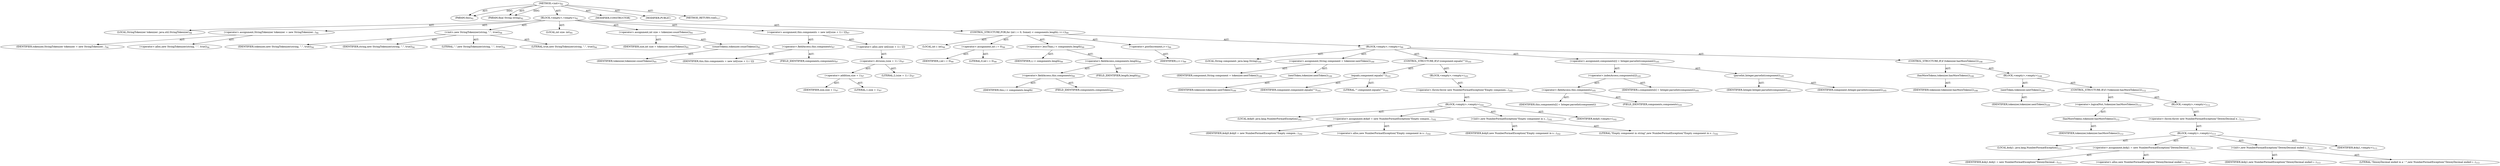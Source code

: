 digraph "&lt;init&gt;" {  
"111669149697" [label = <(METHOD,&lt;init&gt;)<SUB>92</SUB>> ]
"115964116996" [label = <(PARAM,this)<SUB>92</SUB>> ]
"115964116997" [label = <(PARAM,final String string)<SUB>92</SUB>> ]
"25769803778" [label = <(BLOCK,&lt;empty&gt;,&lt;empty&gt;)<SUB>92</SUB>> ]
"94489280513" [label = <(LOCAL,StringTokenizer tokenizer: java.util.StringTokenizer)<SUB>94</SUB>> ]
"30064771084" [label = <(&lt;operator&gt;.assignment,StringTokenizer tokenizer = new StringTokenizer...)<SUB>94</SUB>> ]
"68719476748" [label = <(IDENTIFIER,tokenizer,StringTokenizer tokenizer = new StringTokenizer...)<SUB>94</SUB>> ]
"30064771085" [label = <(&lt;operator&gt;.alloc,new StringTokenizer(string, &quot;.&quot;, true))<SUB>94</SUB>> ]
"30064771086" [label = <(&lt;init&gt;,new StringTokenizer(string, &quot;.&quot;, true))<SUB>94</SUB>> ]
"68719476749" [label = <(IDENTIFIER,tokenizer,new StringTokenizer(string, &quot;.&quot;, true))<SUB>94</SUB>> ]
"68719476750" [label = <(IDENTIFIER,string,new StringTokenizer(string, &quot;.&quot;, true))<SUB>94</SUB>> ]
"90194313217" [label = <(LITERAL,&quot;.&quot;,new StringTokenizer(string, &quot;.&quot;, true))<SUB>94</SUB>> ]
"90194313218" [label = <(LITERAL,true,new StringTokenizer(string, &quot;.&quot;, true))<SUB>94</SUB>> ]
"94489280514" [label = <(LOCAL,int size: int)<SUB>95</SUB>> ]
"30064771087" [label = <(&lt;operator&gt;.assignment,int size = tokenizer.countTokens())<SUB>95</SUB>> ]
"68719476751" [label = <(IDENTIFIER,size,int size = tokenizer.countTokens())<SUB>95</SUB>> ]
"30064771088" [label = <(countTokens,tokenizer.countTokens())<SUB>95</SUB>> ]
"68719476752" [label = <(IDENTIFIER,tokenizer,tokenizer.countTokens())<SUB>95</SUB>> ]
"30064771089" [label = <(&lt;operator&gt;.assignment,this.components = new int[(size + 1) / 2])<SUB>97</SUB>> ]
"30064771090" [label = <(&lt;operator&gt;.fieldAccess,this.components)<SUB>97</SUB>> ]
"68719476753" [label = <(IDENTIFIER,this,this.components = new int[(size + 1) / 2])> ]
"55834574852" [label = <(FIELD_IDENTIFIER,components,components)<SUB>97</SUB>> ]
"30064771091" [label = <(&lt;operator&gt;.alloc,new int[(size + 1) / 2])> ]
"30064771092" [label = <(&lt;operator&gt;.division,(size + 1) / 2)<SUB>97</SUB>> ]
"30064771093" [label = <(&lt;operator&gt;.addition,size + 1)<SUB>97</SUB>> ]
"68719476754" [label = <(IDENTIFIER,size,size + 1)<SUB>97</SUB>> ]
"90194313219" [label = <(LITERAL,1,size + 1)<SUB>97</SUB>> ]
"90194313220" [label = <(LITERAL,2,(size + 1) / 2)<SUB>97</SUB>> ]
"47244640257" [label = <(CONTROL_STRUCTURE,FOR,for (int i = 0; Some(i &lt; components.length); i++))<SUB>99</SUB>> ]
"94489280515" [label = <(LOCAL,int i: int)<SUB>99</SUB>> ]
"30064771094" [label = <(&lt;operator&gt;.assignment,int i = 0)<SUB>99</SUB>> ]
"68719476755" [label = <(IDENTIFIER,i,int i = 0)<SUB>99</SUB>> ]
"90194313221" [label = <(LITERAL,0,int i = 0)<SUB>99</SUB>> ]
"30064771095" [label = <(&lt;operator&gt;.lessThan,i &lt; components.length)<SUB>99</SUB>> ]
"68719476756" [label = <(IDENTIFIER,i,i &lt; components.length)<SUB>99</SUB>> ]
"30064771096" [label = <(&lt;operator&gt;.fieldAccess,components.length)<SUB>99</SUB>> ]
"30064771097" [label = <(&lt;operator&gt;.fieldAccess,this.components)<SUB>99</SUB>> ]
"68719476757" [label = <(IDENTIFIER,this,i &lt; components.length)> ]
"55834574853" [label = <(FIELD_IDENTIFIER,components,components)<SUB>99</SUB>> ]
"55834574854" [label = <(FIELD_IDENTIFIER,length,length)<SUB>99</SUB>> ]
"30064771098" [label = <(&lt;operator&gt;.postIncrement,i++)<SUB>99</SUB>> ]
"68719476758" [label = <(IDENTIFIER,i,i++)<SUB>99</SUB>> ]
"25769803779" [label = <(BLOCK,&lt;empty&gt;,&lt;empty&gt;)<SUB>99</SUB>> ]
"94489280516" [label = <(LOCAL,String component: java.lang.String)<SUB>100</SUB>> ]
"30064771099" [label = <(&lt;operator&gt;.assignment,String component = tokenizer.nextToken())<SUB>100</SUB>> ]
"68719476759" [label = <(IDENTIFIER,component,String component = tokenizer.nextToken())<SUB>100</SUB>> ]
"30064771100" [label = <(nextToken,tokenizer.nextToken())<SUB>100</SUB>> ]
"68719476760" [label = <(IDENTIFIER,tokenizer,tokenizer.nextToken())<SUB>100</SUB>> ]
"47244640258" [label = <(CONTROL_STRUCTURE,IF,if (component.equals(&quot;&quot;)))<SUB>101</SUB>> ]
"30064771101" [label = <(equals,component.equals(&quot;&quot;))<SUB>101</SUB>> ]
"68719476761" [label = <(IDENTIFIER,component,component.equals(&quot;&quot;))<SUB>101</SUB>> ]
"90194313222" [label = <(LITERAL,&quot;&quot;,component.equals(&quot;&quot;))<SUB>101</SUB>> ]
"25769803780" [label = <(BLOCK,&lt;empty&gt;,&lt;empty&gt;)<SUB>101</SUB>> ]
"30064771102" [label = <(&lt;operator&gt;.throw,throw new NumberFormatException(&quot;Empty componen...)<SUB>102</SUB>> ]
"25769803781" [label = <(BLOCK,&lt;empty&gt;,&lt;empty&gt;)<SUB>102</SUB>> ]
"94489280517" [label = <(LOCAL,$obj0: java.lang.NumberFormatException)<SUB>102</SUB>> ]
"30064771103" [label = <(&lt;operator&gt;.assignment,$obj0 = new NumberFormatException(&quot;Empty compon...)<SUB>102</SUB>> ]
"68719476762" [label = <(IDENTIFIER,$obj0,$obj0 = new NumberFormatException(&quot;Empty compon...)<SUB>102</SUB>> ]
"30064771104" [label = <(&lt;operator&gt;.alloc,new NumberFormatException(&quot;Empty component in s...)<SUB>102</SUB>> ]
"30064771105" [label = <(&lt;init&gt;,new NumberFormatException(&quot;Empty component in s...)<SUB>102</SUB>> ]
"68719476763" [label = <(IDENTIFIER,$obj0,new NumberFormatException(&quot;Empty component in s...)<SUB>102</SUB>> ]
"90194313223" [label = <(LITERAL,&quot;Empty component in string&quot;,new NumberFormatException(&quot;Empty component in s...)<SUB>102</SUB>> ]
"68719476764" [label = <(IDENTIFIER,$obj0,&lt;empty&gt;)<SUB>102</SUB>> ]
"30064771106" [label = <(&lt;operator&gt;.assignment,components[i] = Integer.parseInt(component))<SUB>105</SUB>> ]
"30064771107" [label = <(&lt;operator&gt;.indexAccess,components[i])<SUB>105</SUB>> ]
"30064771108" [label = <(&lt;operator&gt;.fieldAccess,this.components)<SUB>105</SUB>> ]
"68719476765" [label = <(IDENTIFIER,this,components[i] = Integer.parseInt(component))> ]
"55834574855" [label = <(FIELD_IDENTIFIER,components,components)<SUB>105</SUB>> ]
"68719476766" [label = <(IDENTIFIER,i,components[i] = Integer.parseInt(component))<SUB>105</SUB>> ]
"30064771109" [label = <(parseInt,Integer.parseInt(component))<SUB>105</SUB>> ]
"68719476767" [label = <(IDENTIFIER,Integer,Integer.parseInt(component))<SUB>105</SUB>> ]
"68719476768" [label = <(IDENTIFIER,component,Integer.parseInt(component))<SUB>105</SUB>> ]
"47244640259" [label = <(CONTROL_STRUCTURE,IF,if (tokenizer.hasMoreTokens()))<SUB>108</SUB>> ]
"30064771110" [label = <(hasMoreTokens,tokenizer.hasMoreTokens())<SUB>108</SUB>> ]
"68719476769" [label = <(IDENTIFIER,tokenizer,tokenizer.hasMoreTokens())<SUB>108</SUB>> ]
"25769803782" [label = <(BLOCK,&lt;empty&gt;,&lt;empty&gt;)<SUB>108</SUB>> ]
"30064771111" [label = <(nextToken,tokenizer.nextToken())<SUB>109</SUB>> ]
"68719476770" [label = <(IDENTIFIER,tokenizer,tokenizer.nextToken())<SUB>109</SUB>> ]
"47244640260" [label = <(CONTROL_STRUCTURE,IF,if (!tokenizer.hasMoreTokens()))<SUB>112</SUB>> ]
"30064771112" [label = <(&lt;operator&gt;.logicalNot,!tokenizer.hasMoreTokens())<SUB>112</SUB>> ]
"30064771113" [label = <(hasMoreTokens,tokenizer.hasMoreTokens())<SUB>112</SUB>> ]
"68719476771" [label = <(IDENTIFIER,tokenizer,tokenizer.hasMoreTokens())<SUB>112</SUB>> ]
"25769803783" [label = <(BLOCK,&lt;empty&gt;,&lt;empty&gt;)<SUB>112</SUB>> ]
"30064771114" [label = <(&lt;operator&gt;.throw,throw new NumberFormatException(&quot;DeweyDecimal e...)<SUB>113</SUB>> ]
"25769803784" [label = <(BLOCK,&lt;empty&gt;,&lt;empty&gt;)<SUB>113</SUB>> ]
"94489280518" [label = <(LOCAL,$obj1: java.lang.NumberFormatException)<SUB>113</SUB>> ]
"30064771115" [label = <(&lt;operator&gt;.assignment,$obj1 = new NumberFormatException(&quot;DeweyDecimal...)<SUB>113</SUB>> ]
"68719476772" [label = <(IDENTIFIER,$obj1,$obj1 = new NumberFormatException(&quot;DeweyDecimal...)<SUB>113</SUB>> ]
"30064771116" [label = <(&lt;operator&gt;.alloc,new NumberFormatException(&quot;DeweyDecimal ended i...)<SUB>113</SUB>> ]
"30064771117" [label = <(&lt;init&gt;,new NumberFormatException(&quot;DeweyDecimal ended i...)<SUB>113</SUB>> ]
"68719476773" [label = <(IDENTIFIER,$obj1,new NumberFormatException(&quot;DeweyDecimal ended i...)<SUB>113</SUB>> ]
"90194313224" [label = <(LITERAL,&quot;DeweyDecimal ended in a '.'&quot;,new NumberFormatException(&quot;DeweyDecimal ended i...)<SUB>113</SUB>> ]
"68719476774" [label = <(IDENTIFIER,$obj1,&lt;empty&gt;)<SUB>113</SUB>> ]
"133143986179" [label = <(MODIFIER,CONSTRUCTOR)> ]
"133143986180" [label = <(MODIFIER,PUBLIC)> ]
"128849018881" [label = <(METHOD_RETURN,void)<SUB>117</SUB>> ]
  "111669149697" -> "115964116996"  [ label = "AST: "] 
  "111669149697" -> "115964116997"  [ label = "AST: "] 
  "111669149697" -> "25769803778"  [ label = "AST: "] 
  "111669149697" -> "133143986179"  [ label = "AST: "] 
  "111669149697" -> "133143986180"  [ label = "AST: "] 
  "111669149697" -> "128849018881"  [ label = "AST: "] 
  "25769803778" -> "94489280513"  [ label = "AST: "] 
  "25769803778" -> "30064771084"  [ label = "AST: "] 
  "25769803778" -> "30064771086"  [ label = "AST: "] 
  "25769803778" -> "94489280514"  [ label = "AST: "] 
  "25769803778" -> "30064771087"  [ label = "AST: "] 
  "25769803778" -> "30064771089"  [ label = "AST: "] 
  "25769803778" -> "47244640257"  [ label = "AST: "] 
  "30064771084" -> "68719476748"  [ label = "AST: "] 
  "30064771084" -> "30064771085"  [ label = "AST: "] 
  "30064771086" -> "68719476749"  [ label = "AST: "] 
  "30064771086" -> "68719476750"  [ label = "AST: "] 
  "30064771086" -> "90194313217"  [ label = "AST: "] 
  "30064771086" -> "90194313218"  [ label = "AST: "] 
  "30064771087" -> "68719476751"  [ label = "AST: "] 
  "30064771087" -> "30064771088"  [ label = "AST: "] 
  "30064771088" -> "68719476752"  [ label = "AST: "] 
  "30064771089" -> "30064771090"  [ label = "AST: "] 
  "30064771089" -> "30064771091"  [ label = "AST: "] 
  "30064771090" -> "68719476753"  [ label = "AST: "] 
  "30064771090" -> "55834574852"  [ label = "AST: "] 
  "30064771091" -> "30064771092"  [ label = "AST: "] 
  "30064771092" -> "30064771093"  [ label = "AST: "] 
  "30064771092" -> "90194313220"  [ label = "AST: "] 
  "30064771093" -> "68719476754"  [ label = "AST: "] 
  "30064771093" -> "90194313219"  [ label = "AST: "] 
  "47244640257" -> "94489280515"  [ label = "AST: "] 
  "47244640257" -> "30064771094"  [ label = "AST: "] 
  "47244640257" -> "30064771095"  [ label = "AST: "] 
  "47244640257" -> "30064771098"  [ label = "AST: "] 
  "47244640257" -> "25769803779"  [ label = "AST: "] 
  "30064771094" -> "68719476755"  [ label = "AST: "] 
  "30064771094" -> "90194313221"  [ label = "AST: "] 
  "30064771095" -> "68719476756"  [ label = "AST: "] 
  "30064771095" -> "30064771096"  [ label = "AST: "] 
  "30064771096" -> "30064771097"  [ label = "AST: "] 
  "30064771096" -> "55834574854"  [ label = "AST: "] 
  "30064771097" -> "68719476757"  [ label = "AST: "] 
  "30064771097" -> "55834574853"  [ label = "AST: "] 
  "30064771098" -> "68719476758"  [ label = "AST: "] 
  "25769803779" -> "94489280516"  [ label = "AST: "] 
  "25769803779" -> "30064771099"  [ label = "AST: "] 
  "25769803779" -> "47244640258"  [ label = "AST: "] 
  "25769803779" -> "30064771106"  [ label = "AST: "] 
  "25769803779" -> "47244640259"  [ label = "AST: "] 
  "30064771099" -> "68719476759"  [ label = "AST: "] 
  "30064771099" -> "30064771100"  [ label = "AST: "] 
  "30064771100" -> "68719476760"  [ label = "AST: "] 
  "47244640258" -> "30064771101"  [ label = "AST: "] 
  "47244640258" -> "25769803780"  [ label = "AST: "] 
  "30064771101" -> "68719476761"  [ label = "AST: "] 
  "30064771101" -> "90194313222"  [ label = "AST: "] 
  "25769803780" -> "30064771102"  [ label = "AST: "] 
  "30064771102" -> "25769803781"  [ label = "AST: "] 
  "25769803781" -> "94489280517"  [ label = "AST: "] 
  "25769803781" -> "30064771103"  [ label = "AST: "] 
  "25769803781" -> "30064771105"  [ label = "AST: "] 
  "25769803781" -> "68719476764"  [ label = "AST: "] 
  "30064771103" -> "68719476762"  [ label = "AST: "] 
  "30064771103" -> "30064771104"  [ label = "AST: "] 
  "30064771105" -> "68719476763"  [ label = "AST: "] 
  "30064771105" -> "90194313223"  [ label = "AST: "] 
  "30064771106" -> "30064771107"  [ label = "AST: "] 
  "30064771106" -> "30064771109"  [ label = "AST: "] 
  "30064771107" -> "30064771108"  [ label = "AST: "] 
  "30064771107" -> "68719476766"  [ label = "AST: "] 
  "30064771108" -> "68719476765"  [ label = "AST: "] 
  "30064771108" -> "55834574855"  [ label = "AST: "] 
  "30064771109" -> "68719476767"  [ label = "AST: "] 
  "30064771109" -> "68719476768"  [ label = "AST: "] 
  "47244640259" -> "30064771110"  [ label = "AST: "] 
  "47244640259" -> "25769803782"  [ label = "AST: "] 
  "30064771110" -> "68719476769"  [ label = "AST: "] 
  "25769803782" -> "30064771111"  [ label = "AST: "] 
  "25769803782" -> "47244640260"  [ label = "AST: "] 
  "30064771111" -> "68719476770"  [ label = "AST: "] 
  "47244640260" -> "30064771112"  [ label = "AST: "] 
  "47244640260" -> "25769803783"  [ label = "AST: "] 
  "30064771112" -> "30064771113"  [ label = "AST: "] 
  "30064771113" -> "68719476771"  [ label = "AST: "] 
  "25769803783" -> "30064771114"  [ label = "AST: "] 
  "30064771114" -> "25769803784"  [ label = "AST: "] 
  "25769803784" -> "94489280518"  [ label = "AST: "] 
  "25769803784" -> "30064771115"  [ label = "AST: "] 
  "25769803784" -> "30064771117"  [ label = "AST: "] 
  "25769803784" -> "68719476774"  [ label = "AST: "] 
  "30064771115" -> "68719476772"  [ label = "AST: "] 
  "30064771115" -> "30064771116"  [ label = "AST: "] 
  "30064771117" -> "68719476773"  [ label = "AST: "] 
  "30064771117" -> "90194313224"  [ label = "AST: "] 
  "111669149697" -> "115964116996"  [ label = "DDG: "] 
  "111669149697" -> "115964116997"  [ label = "DDG: "] 
}
